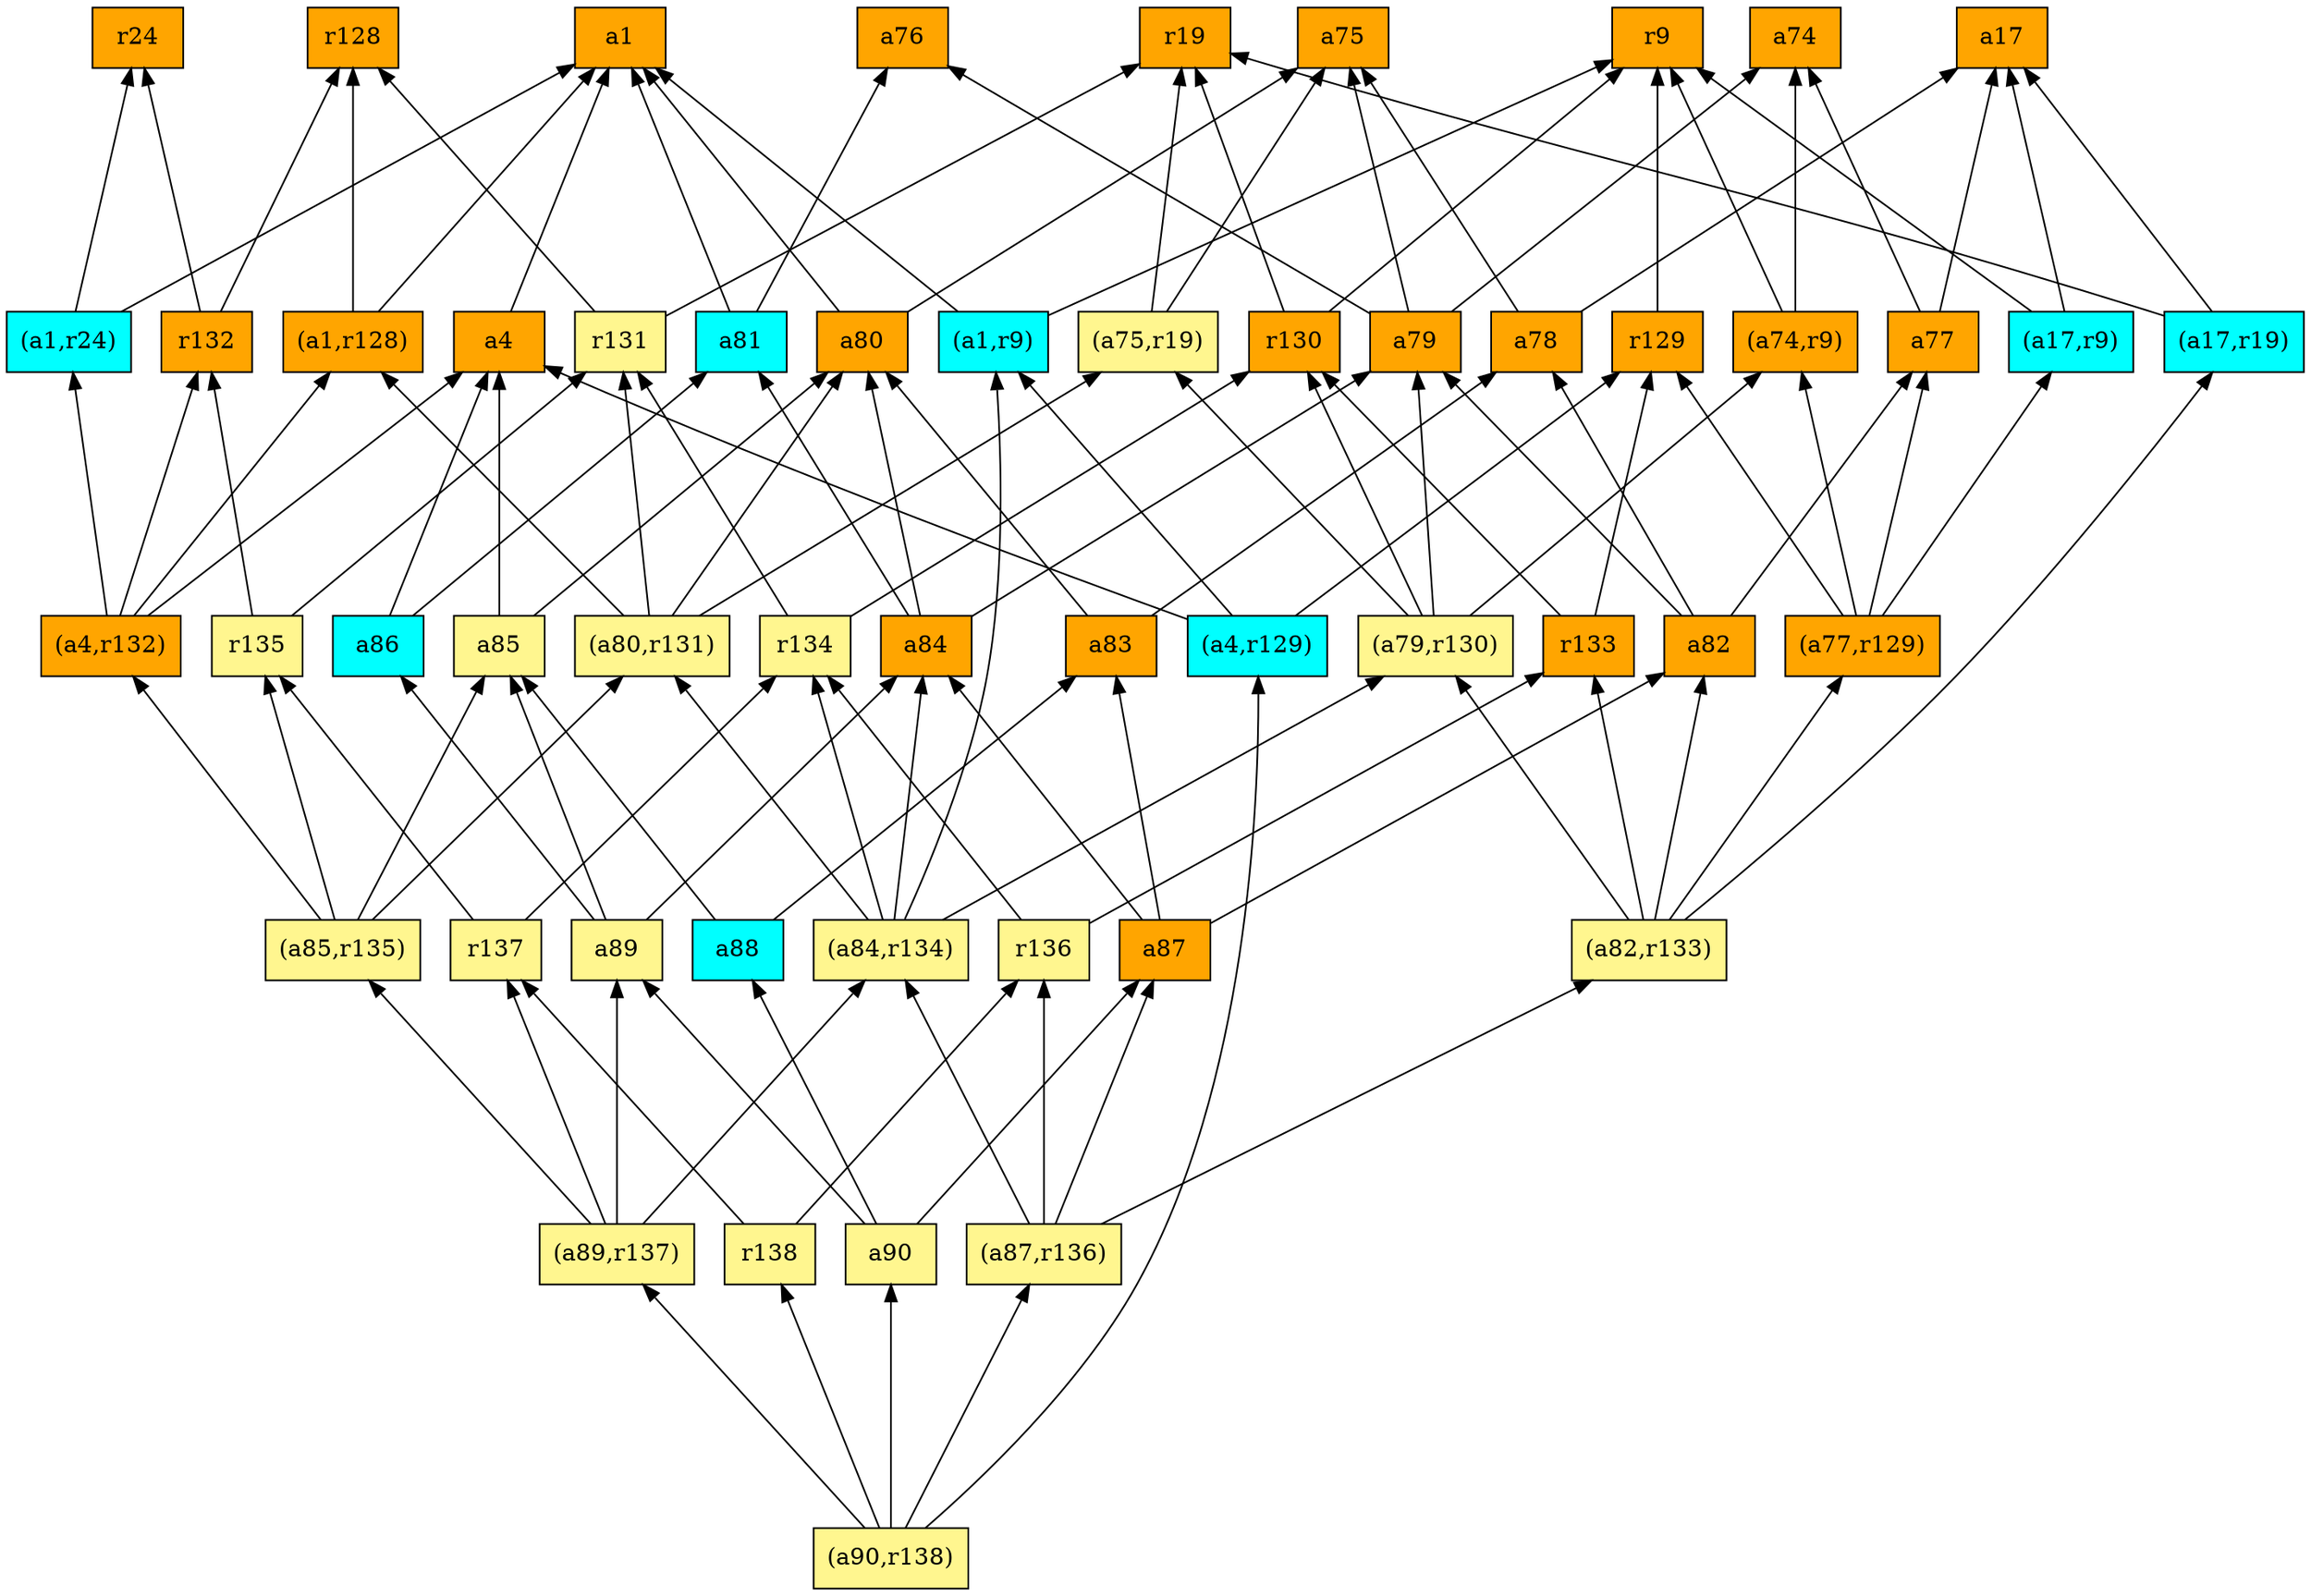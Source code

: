 digraph G {
rankdir=BT;ranksep="2.0";
"r131" [shape=record,fillcolor=khaki1,style=filled,label="{r131}"];
"(a1,r9)" [shape=record,fillcolor=cyan,style=filled,label="{(a1,r9)}"];
"a74" [shape=record,fillcolor=orange,style=filled,label="{a74}"];
"r138" [shape=record,fillcolor=khaki1,style=filled,label="{r138}"];
"a79" [shape=record,fillcolor=orange,style=filled,label="{a79}"];
"(a17,r19)" [shape=record,fillcolor=cyan,style=filled,label="{(a17,r19)}"];
"r132" [shape=record,fillcolor=orange,style=filled,label="{r132}"];
"(a74,r9)" [shape=record,fillcolor=orange,style=filled,label="{(a74,r9)}"];
"(a1,r128)" [shape=record,fillcolor=orange,style=filled,label="{(a1,r128)}"];
"(a82,r133)" [shape=record,fillcolor=khaki1,style=filled,label="{(a82,r133)}"];
"a77" [shape=record,fillcolor=orange,style=filled,label="{a77}"];
"a87" [shape=record,fillcolor=orange,style=filled,label="{a87}"];
"a86" [shape=record,fillcolor=cyan,style=filled,label="{a86}"];
"(a84,r134)" [shape=record,fillcolor=khaki1,style=filled,label="{(a84,r134)}"];
"r9" [shape=record,fillcolor=orange,style=filled,label="{r9}"];
"(a79,r130)" [shape=record,fillcolor=khaki1,style=filled,label="{(a79,r130)}"];
"(a90,r138)" [shape=record,fillcolor=khaki1,style=filled,label="{(a90,r138)}"];
"a84" [shape=record,fillcolor=orange,style=filled,label="{a84}"];
"r136" [shape=record,fillcolor=khaki1,style=filled,label="{r136}"];
"a82" [shape=record,fillcolor=orange,style=filled,label="{a82}"];
"a4" [shape=record,fillcolor=orange,style=filled,label="{a4}"];
"r24" [shape=record,fillcolor=orange,style=filled,label="{r24}"];
"a88" [shape=record,fillcolor=cyan,style=filled,label="{a88}"];
"r134" [shape=record,fillcolor=khaki1,style=filled,label="{r134}"];
"(a80,r131)" [shape=record,fillcolor=khaki1,style=filled,label="{(a80,r131)}"];
"(a75,r19)" [shape=record,fillcolor=khaki1,style=filled,label="{(a75,r19)}"];
"a81" [shape=record,fillcolor=cyan,style=filled,label="{a81}"];
"a89" [shape=record,fillcolor=khaki1,style=filled,label="{a89}"];
"r130" [shape=record,fillcolor=orange,style=filled,label="{r130}"];
"r129" [shape=record,fillcolor=orange,style=filled,label="{r129}"];
"a75" [shape=record,fillcolor=orange,style=filled,label="{a75}"];
"r135" [shape=record,fillcolor=khaki1,style=filled,label="{r135}"];
"a17" [shape=record,fillcolor=orange,style=filled,label="{a17}"];
"r128" [shape=record,fillcolor=orange,style=filled,label="{r128}"];
"a83" [shape=record,fillcolor=orange,style=filled,label="{a83}"];
"a85" [shape=record,fillcolor=khaki1,style=filled,label="{a85}"];
"a80" [shape=record,fillcolor=orange,style=filled,label="{a80}"];
"(a89,r137)" [shape=record,fillcolor=khaki1,style=filled,label="{(a89,r137)}"];
"a1" [shape=record,fillcolor=orange,style=filled,label="{a1}"];
"(a4,r132)" [shape=record,fillcolor=orange,style=filled,label="{(a4,r132)}"];
"(a1,r24)" [shape=record,fillcolor=cyan,style=filled,label="{(a1,r24)}"];
"(a85,r135)" [shape=record,fillcolor=khaki1,style=filled,label="{(a85,r135)}"];
"(a17,r9)" [shape=record,fillcolor=cyan,style=filled,label="{(a17,r9)}"];
"a78" [shape=record,fillcolor=orange,style=filled,label="{a78}"];
"r137" [shape=record,fillcolor=khaki1,style=filled,label="{r137}"];
"a90" [shape=record,fillcolor=khaki1,style=filled,label="{a90}"];
"r19" [shape=record,fillcolor=orange,style=filled,label="{r19}"];
"(a87,r136)" [shape=record,fillcolor=khaki1,style=filled,label="{(a87,r136)}"];
"(a4,r129)" [shape=record,fillcolor=cyan,style=filled,label="{(a4,r129)}"];
"a76" [shape=record,fillcolor=orange,style=filled,label="{a76}"];
"r133" [shape=record,fillcolor=orange,style=filled,label="{r133}"];
"(a77,r129)" [shape=record,fillcolor=orange,style=filled,label="{(a77,r129)}"];
"r131" -> "r128"
"r131" -> "r19"
"(a1,r9)" -> "r9"
"(a1,r9)" -> "a1"
"r138" -> "r136"
"r138" -> "r137"
"a79" -> "a75"
"a79" -> "a74"
"a79" -> "a76"
"(a17,r19)" -> "r19"
"(a17,r19)" -> "a17"
"r132" -> "r128"
"r132" -> "r24"
"(a74,r9)" -> "r9"
"(a74,r9)" -> "a74"
"(a1,r128)" -> "r128"
"(a1,r128)" -> "a1"
"(a82,r133)" -> "a82"
"(a82,r133)" -> "(a17,r19)"
"(a82,r133)" -> "r133"
"(a82,r133)" -> "(a79,r130)"
"(a82,r133)" -> "(a77,r129)"
"a77" -> "a74"
"a77" -> "a17"
"a87" -> "a82"
"a87" -> "a83"
"a87" -> "a84"
"a86" -> "a4"
"a86" -> "a81"
"(a84,r134)" -> "(a1,r9)"
"(a84,r134)" -> "r134"
"(a84,r134)" -> "(a80,r131)"
"(a84,r134)" -> "a84"
"(a84,r134)" -> "(a79,r130)"
"(a79,r130)" -> "a79"
"(a79,r130)" -> "(a75,r19)"
"(a79,r130)" -> "r130"
"(a79,r130)" -> "(a74,r9)"
"(a90,r138)" -> "r138"
"(a90,r138)" -> "(a89,r137)"
"(a90,r138)" -> "a90"
"(a90,r138)" -> "(a87,r136)"
"(a90,r138)" -> "(a4,r129)"
"a84" -> "a79"
"a84" -> "a80"
"a84" -> "a81"
"r136" -> "r134"
"r136" -> "r133"
"a82" -> "a78"
"a82" -> "a79"
"a82" -> "a77"
"a4" -> "a1"
"a88" -> "a83"
"a88" -> "a85"
"r134" -> "r130"
"r134" -> "r131"
"(a80,r131)" -> "r131"
"(a80,r131)" -> "(a75,r19)"
"(a80,r131)" -> "(a1,r128)"
"(a80,r131)" -> "a80"
"(a75,r19)" -> "a75"
"(a75,r19)" -> "r19"
"a81" -> "a1"
"a81" -> "a76"
"a89" -> "a86"
"a89" -> "a85"
"a89" -> "a84"
"r130" -> "r9"
"r130" -> "r19"
"r129" -> "r9"
"r135" -> "r131"
"r135" -> "r132"
"a83" -> "a78"
"a83" -> "a80"
"a85" -> "a80"
"a85" -> "a4"
"a80" -> "a75"
"a80" -> "a1"
"(a89,r137)" -> "(a85,r135)"
"(a89,r137)" -> "r137"
"(a89,r137)" -> "(a84,r134)"
"(a89,r137)" -> "a89"
"(a4,r132)" -> "a4"
"(a4,r132)" -> "(a1,r24)"
"(a4,r132)" -> "r132"
"(a4,r132)" -> "(a1,r128)"
"(a1,r24)" -> "a1"
"(a1,r24)" -> "r24"
"(a85,r135)" -> "(a4,r132)"
"(a85,r135)" -> "r135"
"(a85,r135)" -> "a85"
"(a85,r135)" -> "(a80,r131)"
"(a17,r9)" -> "r9"
"(a17,r9)" -> "a17"
"a78" -> "a75"
"a78" -> "a17"
"r137" -> "r135"
"r137" -> "r134"
"a90" -> "a87"
"a90" -> "a88"
"a90" -> "a89"
"(a87,r136)" -> "r136"
"(a87,r136)" -> "(a82,r133)"
"(a87,r136)" -> "a87"
"(a87,r136)" -> "(a84,r134)"
"(a4,r129)" -> "(a1,r9)"
"(a4,r129)" -> "r129"
"(a4,r129)" -> "a4"
"r133" -> "r130"
"r133" -> "r129"
"(a77,r129)" -> "r129"
"(a77,r129)" -> "a77"
"(a77,r129)" -> "(a74,r9)"
"(a77,r129)" -> "(a17,r9)"
}